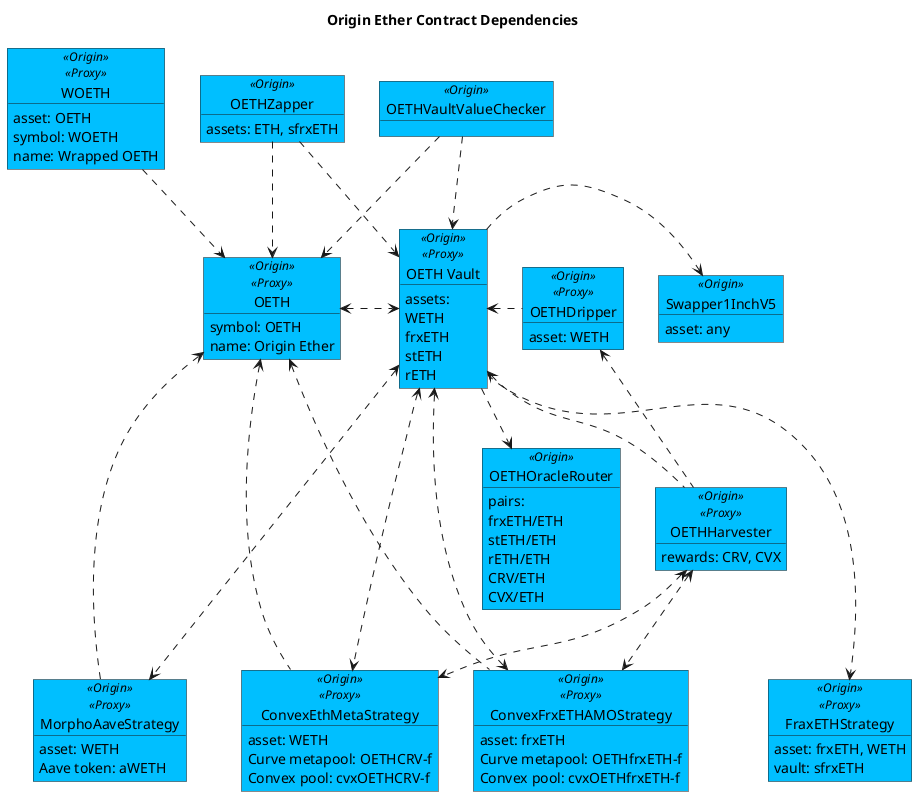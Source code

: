 @startuml

title "Origin Ether Contract Dependencies"

object "OETHZapper" as zap <<Origin>> #DeepSkyBlue {
    assets: ETH, sfrxETH
}

object "OETHDripper" as drip <<Origin>><<Proxy>> #DeepSkyBlue {
    asset: WETH
}

object "OETHVaultValueChecker" as checker <<Origin>> #DeepSkyBlue {
}

object "WOETH" as woeth <<Origin>><<Proxy>> #DeepSkyBlue {
    asset: OETH
    symbol: WOETH
    name: Wrapped OETH
}

object "OETH" as oeth <<Origin>><<Proxy>> #DeepSkyBlue {
    symbol: OETH
    name: Origin Ether
}

object "OETH Vault" as oethv <<Origin>><<Proxy>> #DeepSkyBlue {
assets:
  WETH
  frxETH
  stETH
  rETH
}

object "Swapper1InchV5" as swap <<Origin>> #DeepSkyBlue {
    asset: any
}

object "OETHHarvester" as harv <<Origin>><<Proxy>> #DeepSkyBlue {
    rewards: CRV, CVX
}

' Strategies
object "FraxETHStrategy" as frxethstrat <<Origin>><<Proxy>> #DeepSkyBlue {
    asset: frxETH, WETH
    vault: sfrxETH
}
object "ConvexEthMetaStrategy" as cvxStrat <<Origin>><<Proxy>> #DeepSkyBlue {
    asset: WETH
    Curve metapool: OETHCRV-f
    Convex pool: cvxOETHCRV-f
}
object "MorphoAaveStrategy" as morphAaveStrat <<Origin>><<Proxy>> #DeepSkyBlue {
    asset: WETH
    Aave token: aWETH
}
object "ConvexFrxETHAMOStrategy" as frxAMOStrat <<Origin>><<Proxy>> #DeepSkyBlue {
    asset: frxETH
    Curve metapool: OETHfrxETH-f
    Convex pool: cvxOETHfrxETH-f
}

' Oracle
object "OETHOracleRouter" as oracle <<Origin>> #DeepSkyBlue {
pairs:
    frxETH/ETH
    stETH/ETH
    rETH/ETH
    CRV/ETH
    CVX/ETH 
}

' object "EACAggregatorProxy" as chain <<Chainlink>> {
'     prices: CVX/ETH, CRV/ETH,\nrETH/ETH, stETH/ETH, frxETH/ETH,\nWETH/ETH 
' }

' ' SushiSwap
' object "UniswapV2Router02" as sushi <<SushiSwap>> {
'     pairs: CRV/ETH, CVX/ETH
' }

' ' Curve
' object "Gauge" as gauge <<Curve>> {
'     asset: OETHCRV-f
'     symbol: OETHCRV-f-gauge
'     name: Curve.fi OETHCRV-f Gauge Deposit
' }
' object "StableSwap" as crvPool <<Curve>> {
'     assets: [ETH, OETH]
'     symbol: OETHCRV-f
'     name: Curve.fi Factory Pool: OETH
' }
' ' Convex
' ' object "Booster" as cvxBoost <<Convex>> {
' ' }
' object "BaseRewardPool" as cvxPool <<Convex>> {
' }
' object "DepositToken" as cvxPoolLp <<Convex>> {
'     symbol: cvxOUSD3CRV-f
'     name: Origin Dollar Convex Deposit
' }

' ' Aave Morpho
' object "Morpho\nAave V2" as morphoV2 <<Morpho>> {
' }
' object "Morpho\nLens" as morphoLens <<Morpho>> {
' }

' object "aWETH" as aweth <<Aave>> {
'     symbol: aWETH
'     name: Aave interest bearing WETH
' }
' object "variableDebtWETH" as vdweth <<Aave>> {
'     symbol: variableDebtWETH
'     name: Aave variable debt bearing WETH
' }

' ' Assets

' object "sfrxETH" as sfrxeth <<FRAX>> {
'     asset: frxETH
'     symbol: sfrxETH
'     name: Staked Frax Ether
' }

' object "frxETH" as frxeth <<FRAX>> {
'     symbol: frxETH
'     name: Frax Ether
' }

' object "WETH9" as weth <<Dapphub>> {
'     symbol: WETH
'     name: Wrapped Ether
' }

' object "RocketTokenRETH" as reth <<Rocket Pool>> {
'     symbol: rETH
'     name: Rocket Pool ETH
' }

' object "Lido" as steth <<Lido>><<Proxy>> {
'     symbol: stETH
'     name: Liquid staked Ether 2.0
' }

' ' Rewards 
' object "ConvexToken" as cvx <<Convex>> {
'     symbol: CVX
'     name: Convex Token
' }

' object "Curve DAO Token" as crv <<Convex>> {
'     symbol: CRV
'     name: Curve DAO Token
' }

zap ..> oeth
zap ..> oethv
' zap ....> sfrxeth
' zap .....> frxeth
' zap .....> weth

' drip .....> weth
oethv <. drip

checker ..> oeth
checker ..> oethv

oethv <.. harv 
drip <.. harv 
' harv ...> sushi
' harv ...> cvx
' harv ...> crv

woeth ..> oeth
oeth <.> oethv
oethv ..> oracle
oethv .> swap
' oracle ...> chain


' Staked FRAX ETH Strategy
oethv ...> frxethstrat
' frxethstrat ..> sfrxeth

' Convex ETH Metapool Strategy
harv <..> cvxStrat
oethv <...> cvxStrat
oeth <... cvxStrat

harv <..> frxAMOStrat
oethv <...> frxAMOStrat
oeth <... frxAMOStrat

' cvxStrat ..> crvPool
' cvxStrat ..> cvxPool
' cvxStrat ...> weth
' cvxStrat ...> cvx
' cvxStrat ...> crv
' cvxPool ..> cvxPoolLp
' cvxPool ..> crv
' cvxPool .> gauge
' gauge .> crvPool
' oeth <... crvPool

' Morpho Aave Strategy
oethv <...> morphAaveStrat
oeth <... morphAaveStrat
' morphAaveStrat ..> morphoV2
' morphAaveStrat ..> morphoLens
' morphoLens .> morphoV2
' morphoV2 ..> aweth
' morphoV2 ..> vdweth

' ' Vault to Assets
' oethv .....> frxeth
' oethv .....> weth
' oethv .....> reth
' oethv .....> steth

' sfrxeth ..> frxeth

@enduml